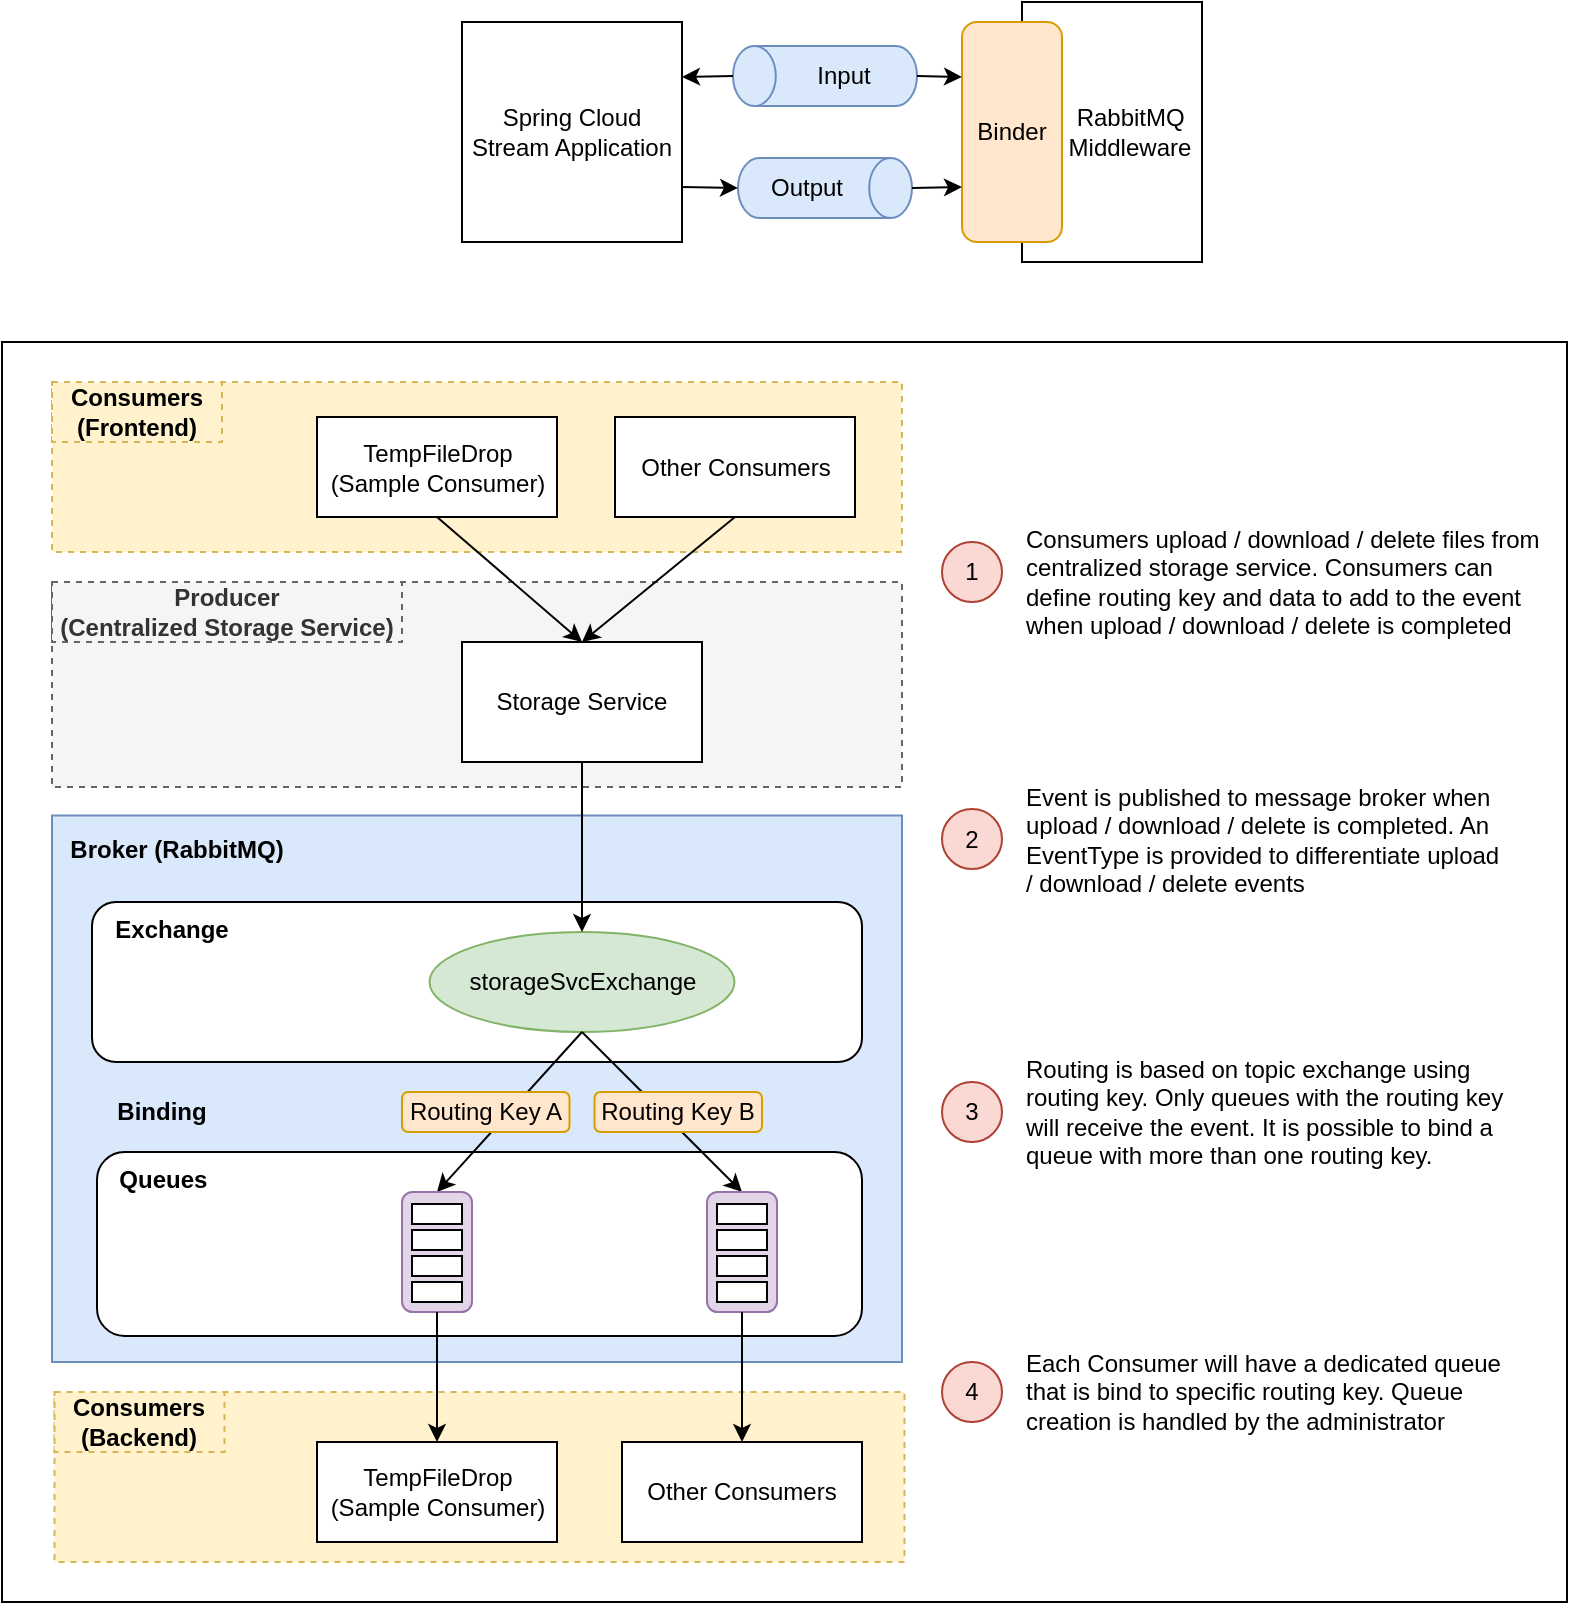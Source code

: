 <mxfile version="14.7.4" type="device"><diagram id="rBmfjfmJIp7LFK8mAt3e" name="Page-1"><mxGraphModel dx="1399" dy="705" grid="1" gridSize="10" guides="1" tooltips="1" connect="1" arrows="1" fold="1" page="1" pageScale="1" pageWidth="850" pageHeight="1100" math="0" shadow="0"><root><mxCell id="0"/><mxCell id="1" parent="0"/><mxCell id="8ljDANrnlCJouxIUDHgc-7" value="" style="rounded=0;whiteSpace=wrap;html=1;align=center;" vertex="1" parent="1"><mxGeometry x="20" y="250" width="782.5" height="630" as="geometry"/></mxCell><mxCell id="J-bMTlm84zHchp8Q8WbP-106" value="" style="rounded=0;whiteSpace=wrap;html=1;strokeColor=#666666;align=left;fillColor=#f5f5f5;dashed=1;fontColor=#333333;" parent="1" vertex="1"><mxGeometry x="45" y="370" width="425" height="102.5" as="geometry"/></mxCell><mxCell id="J-bMTlm84zHchp8Q8WbP-97" value="" style="rounded=0;whiteSpace=wrap;html=1;strokeColor=#d6b656;align=left;fillColor=#fff2cc;dashed=1;" parent="1" vertex="1"><mxGeometry x="46.25" y="775" width="425" height="85" as="geometry"/></mxCell><mxCell id="J-bMTlm84zHchp8Q8WbP-12" value="" style="rounded=0;whiteSpace=wrap;html=1;align=center;fillColor=#dae8fc;strokeColor=#6c8ebf;" parent="1" vertex="1"><mxGeometry x="45" y="486.75" width="425" height="273.25" as="geometry"/></mxCell><mxCell id="J-bMTlm84zHchp8Q8WbP-93" value="" style="rounded=1;whiteSpace=wrap;html=1;align=center;" parent="1" vertex="1"><mxGeometry x="67.5" y="655" width="382.5" height="92" as="geometry"/></mxCell><mxCell id="J-bMTlm84zHchp8Q8WbP-8" value="RabbitMQ&amp;nbsp;&amp;nbsp;&lt;br&gt;Middleware&amp;nbsp;" style="rounded=0;whiteSpace=wrap;html=1;align=right;" parent="1" vertex="1"><mxGeometry x="530" y="80" width="90" height="130" as="geometry"/></mxCell><mxCell id="J-bMTlm84zHchp8Q8WbP-1" value="Spring Cloud &lt;br&gt;Stream Application" style="rounded=0;whiteSpace=wrap;html=1;" parent="1" vertex="1"><mxGeometry x="250" y="90" width="110" height="110" as="geometry"/></mxCell><mxCell id="J-bMTlm84zHchp8Q8WbP-2" value="Output" style="shape=cylinder3;whiteSpace=wrap;html=1;boundedLbl=1;backgroundOutline=1;size=10.697;rotation=90;direction=east;horizontal=0;verticalAlign=middle;fillColor=#dae8fc;strokeColor=#6c8ebf;" parent="1" vertex="1"><mxGeometry x="416.5" y="129.5" width="30" height="87" as="geometry"/></mxCell><mxCell id="J-bMTlm84zHchp8Q8WbP-4" value="Input" style="shape=cylinder3;whiteSpace=wrap;html=1;boundedLbl=1;backgroundOutline=1;size=10.697;rotation=90;direction=west;horizontal=0;verticalAlign=middle;fillColor=#dae8fc;strokeColor=#6c8ebf;" parent="1" vertex="1"><mxGeometry x="416.5" y="71" width="30" height="92" as="geometry"/></mxCell><mxCell id="J-bMTlm84zHchp8Q8WbP-5" value="" style="endArrow=classic;html=1;entryX=1;entryY=0.25;entryDx=0;entryDy=0;exitX=0.5;exitY=0;exitDx=0;exitDy=0;exitPerimeter=0;" parent="1" source="J-bMTlm84zHchp8Q8WbP-4" target="J-bMTlm84zHchp8Q8WbP-1" edge="1"><mxGeometry width="50" height="50" relative="1" as="geometry"><mxPoint x="320" y="60" as="sourcePoint"/><mxPoint x="450" y="250" as="targetPoint"/></mxGeometry></mxCell><mxCell id="J-bMTlm84zHchp8Q8WbP-6" value="" style="endArrow=classic;html=1;exitX=1;exitY=0.75;exitDx=0;exitDy=0;entryX=0.5;entryY=1;entryDx=0;entryDy=0;entryPerimeter=0;" parent="1" source="J-bMTlm84zHchp8Q8WbP-1" target="J-bMTlm84zHchp8Q8WbP-2" edge="1"><mxGeometry width="50" height="50" relative="1" as="geometry"><mxPoint x="370" y="240" as="sourcePoint"/><mxPoint x="420" y="190" as="targetPoint"/></mxGeometry></mxCell><mxCell id="J-bMTlm84zHchp8Q8WbP-7" value="Binder" style="rounded=1;whiteSpace=wrap;html=1;fillColor=#ffe6cc;strokeColor=#d79b00;" parent="1" vertex="1"><mxGeometry x="500" y="90" width="50" height="110" as="geometry"/></mxCell><mxCell id="J-bMTlm84zHchp8Q8WbP-9" value="" style="endArrow=classic;html=1;entryX=0;entryY=0.25;entryDx=0;entryDy=0;exitX=0.5;exitY=1;exitDx=0;exitDy=0;exitPerimeter=0;" parent="1" source="J-bMTlm84zHchp8Q8WbP-4" target="J-bMTlm84zHchp8Q8WbP-7" edge="1"><mxGeometry width="50" height="50" relative="1" as="geometry"><mxPoint x="440" y="10" as="sourcePoint"/><mxPoint x="480" y="160" as="targetPoint"/></mxGeometry></mxCell><mxCell id="J-bMTlm84zHchp8Q8WbP-10" value="" style="endArrow=classic;html=1;exitX=0.5;exitY=0;exitDx=0;exitDy=0;exitPerimeter=0;entryX=0;entryY=0.75;entryDx=0;entryDy=0;" parent="1" source="J-bMTlm84zHchp8Q8WbP-2" target="J-bMTlm84zHchp8Q8WbP-7" edge="1"><mxGeometry width="50" height="50" relative="1" as="geometry"><mxPoint x="430" y="160" as="sourcePoint"/><mxPoint x="480" y="110" as="targetPoint"/></mxGeometry></mxCell><mxCell id="J-bMTlm84zHchp8Q8WbP-18" value="" style="rounded=1;whiteSpace=wrap;html=1;align=center;" parent="1" vertex="1"><mxGeometry x="65" y="530" width="385" height="80" as="geometry"/></mxCell><mxCell id="J-bMTlm84zHchp8Q8WbP-19" value="&lt;b&gt;Broker (RabbitMQ)&lt;/b&gt;" style="text;html=1;fillColor=none;align=center;verticalAlign=middle;whiteSpace=wrap;rounded=0;dashed=1;" parent="1" vertex="1"><mxGeometry x="50" y="493.5" width="115" height="20" as="geometry"/></mxCell><mxCell id="J-bMTlm84zHchp8Q8WbP-20" value="&lt;b&gt;&amp;nbsp; Exchange&lt;/b&gt;" style="text;html=1;fillColor=none;align=left;verticalAlign=middle;whiteSpace=wrap;rounded=0;dashed=1;" parent="1" vertex="1"><mxGeometry x="67.5" y="533.5" width="80" height="20" as="geometry"/></mxCell><mxCell id="J-bMTlm84zHchp8Q8WbP-22" value="storageSvcExchange" style="ellipse;whiteSpace=wrap;html=1;strokeColor=#82b366;align=center;fillColor=#d5e8d4;" parent="1" vertex="1"><mxGeometry x="233.75" y="545" width="152.5" height="50" as="geometry"/></mxCell><mxCell id="J-bMTlm84zHchp8Q8WbP-26" value="&lt;b&gt;&amp;nbsp; Queues&lt;/b&gt;" style="text;html=1;fillColor=none;align=left;verticalAlign=middle;whiteSpace=wrap;rounded=0;dashed=1;" parent="1" vertex="1"><mxGeometry x="70" y="659" width="80" height="20" as="geometry"/></mxCell><mxCell id="J-bMTlm84zHchp8Q8WbP-51" value="TempFileDrop&lt;br&gt;(Sample Consumer)" style="rounded=0;whiteSpace=wrap;html=1;strokeColor=#000000;align=center;" parent="1" vertex="1"><mxGeometry x="177.5" y="800" width="120" height="50" as="geometry"/></mxCell><mxCell id="J-bMTlm84zHchp8Q8WbP-60" value="" style="endArrow=classic;html=1;fillColor=#ffffff;gradientColor=none;exitX=0.5;exitY=1;exitDx=0;exitDy=0;entryX=0.5;entryY=0;entryDx=0;entryDy=0;" parent="1" source="J-bMTlm84zHchp8Q8WbP-22" target="pG4dju828vJtgTQHSMlt-14" edge="1"><mxGeometry width="50" height="50" relative="1" as="geometry"><mxPoint x="90" y="760" as="sourcePoint"/><mxPoint x="192.5" y="691" as="targetPoint"/></mxGeometry></mxCell><mxCell id="J-bMTlm84zHchp8Q8WbP-88" value="Other Consumers" style="rounded=0;whiteSpace=wrap;html=1;strokeColor=#000000;align=center;" parent="1" vertex="1"><mxGeometry x="330" y="800" width="120" height="50" as="geometry"/></mxCell><mxCell id="J-bMTlm84zHchp8Q8WbP-91" value="" style="endArrow=classic;html=1;fillColor=#ffffff;gradientColor=none;exitX=0.5;exitY=1;exitDx=0;exitDy=0;entryX=0.5;entryY=0;entryDx=0;entryDy=0;" parent="1" source="J-bMTlm84zHchp8Q8WbP-22" target="pG4dju828vJtgTQHSMlt-21" edge="1"><mxGeometry width="50" height="50" relative="1" as="geometry"><mxPoint x="200" y="750" as="sourcePoint"/><mxPoint x="376.5" y="691" as="targetPoint"/></mxGeometry></mxCell><mxCell id="J-bMTlm84zHchp8Q8WbP-94" value="&lt;b&gt;Binding&lt;/b&gt;" style="text;html=1;strokeColor=none;fillColor=none;align=center;verticalAlign=middle;whiteSpace=wrap;rounded=0;" parent="1" vertex="1"><mxGeometry x="80" y="625" width="40" height="20" as="geometry"/></mxCell><mxCell id="J-bMTlm84zHchp8Q8WbP-95" value="Storage Service" style="rounded=0;whiteSpace=wrap;html=1;align=center;" parent="1" vertex="1"><mxGeometry x="250" y="400" width="120" height="60" as="geometry"/></mxCell><mxCell id="J-bMTlm84zHchp8Q8WbP-98" value="&lt;b&gt;Consumers &lt;br&gt;(Backend)&lt;/b&gt;" style="text;html=1;fillColor=#fff2cc;align=center;verticalAlign=middle;whiteSpace=wrap;rounded=0;dashed=1;strokeColor=#d6b656;" parent="1" vertex="1"><mxGeometry x="46.25" y="775" width="85" height="30" as="geometry"/></mxCell><mxCell id="J-bMTlm84zHchp8Q8WbP-101" value="" style="rounded=0;whiteSpace=wrap;html=1;strokeColor=#d6b656;align=left;fillColor=#fff2cc;dashed=1;" parent="1" vertex="1"><mxGeometry x="45" y="270" width="425" height="85" as="geometry"/></mxCell><mxCell id="J-bMTlm84zHchp8Q8WbP-102" value="TempFileDrop&lt;br&gt;(Sample Consumer)" style="rounded=0;whiteSpace=wrap;html=1;strokeColor=#000000;align=center;" parent="1" vertex="1"><mxGeometry x="177.5" y="287.5" width="120" height="50" as="geometry"/></mxCell><mxCell id="J-bMTlm84zHchp8Q8WbP-103" value="Other Consumers" style="rounded=0;whiteSpace=wrap;html=1;strokeColor=#000000;align=center;" parent="1" vertex="1"><mxGeometry x="326.5" y="287.5" width="120" height="50" as="geometry"/></mxCell><mxCell id="J-bMTlm84zHchp8Q8WbP-104" value="&lt;b&gt;Consumers &lt;br&gt;(Frontend)&lt;/b&gt;" style="text;html=1;fillColor=#fff2cc;align=center;verticalAlign=middle;whiteSpace=wrap;rounded=0;dashed=1;strokeColor=#d6b656;" parent="1" vertex="1"><mxGeometry x="45" y="270" width="85" height="30" as="geometry"/></mxCell><mxCell id="J-bMTlm84zHchp8Q8WbP-107" value="&lt;b&gt;Producer &lt;br&gt;(Centralized Storage Service)&lt;/b&gt;" style="text;html=1;fillColor=#f5f5f5;align=center;verticalAlign=middle;whiteSpace=wrap;rounded=0;dashed=1;strokeColor=#666666;fontColor=#333333;" parent="1" vertex="1"><mxGeometry x="45" y="370" width="175" height="30" as="geometry"/></mxCell><mxCell id="J-bMTlm84zHchp8Q8WbP-108" value="" style="endArrow=classic;html=1;fillColor=#ffffff;gradientColor=none;exitX=0.5;exitY=1;exitDx=0;exitDy=0;entryX=0.5;entryY=0;entryDx=0;entryDy=0;" parent="1" source="J-bMTlm84zHchp8Q8WbP-102" target="J-bMTlm84zHchp8Q8WbP-95" edge="1"><mxGeometry width="50" height="50" relative="1" as="geometry"><mxPoint x="162.5" y="510" as="sourcePoint"/><mxPoint x="212.5" y="460" as="targetPoint"/></mxGeometry></mxCell><mxCell id="J-bMTlm84zHchp8Q8WbP-109" value="" style="endArrow=classic;html=1;fillColor=#ffffff;gradientColor=none;exitX=0.5;exitY=1;exitDx=0;exitDy=0;entryX=0.5;entryY=0;entryDx=0;entryDy=0;" parent="1" source="J-bMTlm84zHchp8Q8WbP-103" target="J-bMTlm84zHchp8Q8WbP-95" edge="1"><mxGeometry width="50" height="50" relative="1" as="geometry"><mxPoint x="162.5" y="510" as="sourcePoint"/><mxPoint x="212.5" y="460" as="targetPoint"/></mxGeometry></mxCell><mxCell id="J-bMTlm84zHchp8Q8WbP-112" value="" style="endArrow=classic;html=1;fillColor=#ffffff;gradientColor=none;exitX=0.5;exitY=1;exitDx=0;exitDy=0;entryX=0.5;entryY=0;entryDx=0;entryDy=0;" parent="1" source="J-bMTlm84zHchp8Q8WbP-95" target="J-bMTlm84zHchp8Q8WbP-22" edge="1"><mxGeometry width="50" height="50" relative="1" as="geometry"><mxPoint x="162.5" y="610" as="sourcePoint"/><mxPoint x="212.5" y="560" as="targetPoint"/></mxGeometry></mxCell><mxCell id="J-bMTlm84zHchp8Q8WbP-114" value="1" style="ellipse;whiteSpace=wrap;html=1;aspect=fixed;strokeColor=#ae4132;align=center;fillColor=#fad9d5;" parent="1" vertex="1"><mxGeometry x="490" y="350" width="30" height="30" as="geometry"/></mxCell><mxCell id="J-bMTlm84zHchp8Q8WbP-115" value="Consumers upload / download / delete files from centralized storage service. Consumers can define routing key and data to add to the event when upload / download / delete is completed" style="text;html=1;strokeColor=none;fillColor=none;align=left;verticalAlign=middle;whiteSpace=wrap;rounded=0;" parent="1" vertex="1"><mxGeometry x="530" y="360" width="260" height="20" as="geometry"/></mxCell><mxCell id="J-bMTlm84zHchp8Q8WbP-116" value="2" style="ellipse;whiteSpace=wrap;html=1;aspect=fixed;strokeColor=#ae4132;align=center;fillColor=#fad9d5;" parent="1" vertex="1"><mxGeometry x="490" y="483.5" width="30" height="30" as="geometry"/></mxCell><mxCell id="J-bMTlm84zHchp8Q8WbP-117" value="Event is published to message broker when upload / download / delete is completed. An EventType is provided to differentiate upload / download / delete events" style="text;html=1;strokeColor=none;fillColor=none;align=left;verticalAlign=middle;whiteSpace=wrap;rounded=0;" parent="1" vertex="1"><mxGeometry x="530" y="488.5" width="240" height="20" as="geometry"/></mxCell><mxCell id="J-bMTlm84zHchp8Q8WbP-118" value="3" style="ellipse;whiteSpace=wrap;html=1;aspect=fixed;strokeColor=#ae4132;align=center;fillColor=#fad9d5;" parent="1" vertex="1"><mxGeometry x="490" y="620" width="30" height="30" as="geometry"/></mxCell><mxCell id="J-bMTlm84zHchp8Q8WbP-119" value="Routing is based on topic exchange using routing key. Only queues with the routing key will receive the event. It is possible to bind a queue with more than one routing key." style="text;html=1;strokeColor=none;fillColor=none;align=left;verticalAlign=middle;whiteSpace=wrap;rounded=0;" parent="1" vertex="1"><mxGeometry x="530" y="625" width="260" height="20" as="geometry"/></mxCell><mxCell id="J-bMTlm84zHchp8Q8WbP-120" value="4" style="ellipse;whiteSpace=wrap;html=1;aspect=fixed;strokeColor=#ae4132;align=center;fillColor=#fad9d5;" parent="1" vertex="1"><mxGeometry x="490" y="760" width="30" height="30" as="geometry"/></mxCell><mxCell id="J-bMTlm84zHchp8Q8WbP-121" value="Each Consumer will have a dedicated queue that is bind to specific routing key. Queue creation is handled by the administrator" style="text;html=1;strokeColor=none;fillColor=none;align=left;verticalAlign=middle;whiteSpace=wrap;rounded=0;" parent="1" vertex="1"><mxGeometry x="530" y="765" width="250" height="20" as="geometry"/></mxCell><mxCell id="pG4dju828vJtgTQHSMlt-20" value="" style="group" parent="1" vertex="1" connectable="0"><mxGeometry x="372.5" y="675" width="35" height="60" as="geometry"/></mxCell><mxCell id="pG4dju828vJtgTQHSMlt-21" value="" style="rounded=1;whiteSpace=wrap;html=1;strokeColor=#9673a6;align=left;fillColor=#e1d5e7;" parent="pG4dju828vJtgTQHSMlt-20" vertex="1"><mxGeometry width="35" height="60" as="geometry"/></mxCell><mxCell id="pG4dju828vJtgTQHSMlt-22" value="" style="rounded=0;whiteSpace=wrap;html=1;strokeColor=#000000;align=left;" parent="pG4dju828vJtgTQHSMlt-20" vertex="1"><mxGeometry x="5" y="6" width="25" height="10" as="geometry"/></mxCell><mxCell id="pG4dju828vJtgTQHSMlt-23" value="" style="rounded=0;whiteSpace=wrap;html=1;strokeColor=#000000;align=left;" parent="pG4dju828vJtgTQHSMlt-20" vertex="1"><mxGeometry x="5" y="19" width="25" height="10" as="geometry"/></mxCell><mxCell id="pG4dju828vJtgTQHSMlt-24" value="" style="rounded=0;whiteSpace=wrap;html=1;strokeColor=#000000;align=left;" parent="pG4dju828vJtgTQHSMlt-20" vertex="1"><mxGeometry x="5" y="32" width="25" height="10" as="geometry"/></mxCell><mxCell id="pG4dju828vJtgTQHSMlt-25" value="" style="rounded=0;whiteSpace=wrap;html=1;strokeColor=#000000;align=left;" parent="pG4dju828vJtgTQHSMlt-20" vertex="1"><mxGeometry x="5" y="45" width="25" height="10" as="geometry"/></mxCell><mxCell id="8ljDANrnlCJouxIUDHgc-1" value="" style="group" vertex="1" connectable="0" parent="1"><mxGeometry x="220" y="675" width="35" height="60" as="geometry"/></mxCell><mxCell id="pG4dju828vJtgTQHSMlt-13" value="" style="group" parent="8ljDANrnlCJouxIUDHgc-1" vertex="1" connectable="0"><mxGeometry width="35" height="60" as="geometry"/></mxCell><mxCell id="pG4dju828vJtgTQHSMlt-14" value="" style="rounded=1;whiteSpace=wrap;html=1;strokeColor=#9673a6;align=left;fillColor=#e1d5e7;" parent="pG4dju828vJtgTQHSMlt-13" vertex="1"><mxGeometry width="35" height="60" as="geometry"/></mxCell><mxCell id="pG4dju828vJtgTQHSMlt-15" value="" style="rounded=0;whiteSpace=wrap;html=1;strokeColor=#000000;align=left;" parent="pG4dju828vJtgTQHSMlt-13" vertex="1"><mxGeometry x="5" y="6" width="25" height="10" as="geometry"/></mxCell><mxCell id="pG4dju828vJtgTQHSMlt-16" value="" style="rounded=0;whiteSpace=wrap;html=1;strokeColor=#000000;align=left;" parent="pG4dju828vJtgTQHSMlt-13" vertex="1"><mxGeometry x="5" y="19" width="25" height="10" as="geometry"/></mxCell><mxCell id="pG4dju828vJtgTQHSMlt-17" value="" style="rounded=0;whiteSpace=wrap;html=1;strokeColor=#000000;align=left;" parent="pG4dju828vJtgTQHSMlt-13" vertex="1"><mxGeometry x="5" y="32" width="25" height="10" as="geometry"/></mxCell><mxCell id="pG4dju828vJtgTQHSMlt-18" value="" style="rounded=0;whiteSpace=wrap;html=1;strokeColor=#000000;align=left;" parent="pG4dju828vJtgTQHSMlt-13" vertex="1"><mxGeometry x="5" y="45" width="25" height="10" as="geometry"/></mxCell><mxCell id="J-bMTlm84zHchp8Q8WbP-71" value="" style="endArrow=classic;html=1;fillColor=#ffffff;gradientColor=none;exitX=0.5;exitY=1;exitDx=0;exitDy=0;entryX=0.5;entryY=0;entryDx=0;entryDy=0;" parent="1" source="pG4dju828vJtgTQHSMlt-14" target="J-bMTlm84zHchp8Q8WbP-51" edge="1"><mxGeometry width="50" height="50" relative="1" as="geometry"><mxPoint x="52.5" y="59" as="sourcePoint"/><mxPoint x="35" y="-1" as="targetPoint"/></mxGeometry></mxCell><mxCell id="8ljDANrnlCJouxIUDHgc-3" value="" style="endArrow=classic;html=1;exitX=0.5;exitY=1;exitDx=0;exitDy=0;entryX=0.5;entryY=0;entryDx=0;entryDy=0;" edge="1" parent="1" source="pG4dju828vJtgTQHSMlt-21" target="J-bMTlm84zHchp8Q8WbP-88"><mxGeometry width="50" height="50" relative="1" as="geometry"><mxPoint x="250" y="760" as="sourcePoint"/><mxPoint x="300" y="710" as="targetPoint"/></mxGeometry></mxCell><mxCell id="8ljDANrnlCJouxIUDHgc-4" value="Routing Key A" style="rounded=1;whiteSpace=wrap;html=1;align=center;fillColor=#ffe6cc;strokeColor=#d79b00;" vertex="1" parent="1"><mxGeometry x="220" y="625" width="83.75" height="20" as="geometry"/></mxCell><mxCell id="8ljDANrnlCJouxIUDHgc-6" value="Routing Key B" style="rounded=1;whiteSpace=wrap;html=1;align=center;fillColor=#ffe6cc;strokeColor=#d79b00;" vertex="1" parent="1"><mxGeometry x="316.25" y="625" width="83.75" height="20" as="geometry"/></mxCell></root></mxGraphModel></diagram></mxfile>